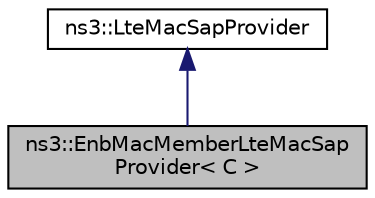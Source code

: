 digraph "ns3::EnbMacMemberLteMacSapProvider&lt; C &gt;"
{
 // LATEX_PDF_SIZE
  edge [fontname="Helvetica",fontsize="10",labelfontname="Helvetica",labelfontsize="10"];
  node [fontname="Helvetica",fontsize="10",shape=record];
  Node1 [label="ns3::EnbMacMemberLteMacSap\lProvider\< C \>",height=0.2,width=0.4,color="black", fillcolor="grey75", style="filled", fontcolor="black",tooltip="EnbMacMemberLteMacSapProvider class."];
  Node2 -> Node1 [dir="back",color="midnightblue",fontsize="10",style="solid",fontname="Helvetica"];
  Node2 [label="ns3::LteMacSapProvider",height=0.2,width=0.4,color="black", fillcolor="white", style="filled",URL="$classns3_1_1_lte_mac_sap_provider.html",tooltip="Service Access Point (SAP) offered by the MAC to the RLC See Femto Forum MAC Scheduler Interface Spec..."];
}
